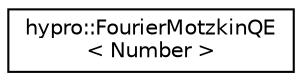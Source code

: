 digraph "Graphical Class Hierarchy"
{
  edge [fontname="Helvetica",fontsize="10",labelfontname="Helvetica",labelfontsize="10"];
  node [fontname="Helvetica",fontsize="10",shape=record];
  rankdir="LR";
  Node1 [label="hypro::FourierMotzkinQE\l\< Number \>",height=0.2,width=0.4,color="black", fillcolor="white", style="filled",URL="$classhypro_1_1FourierMotzkinQE.html",tooltip="Provides a simple implementation for Fourier Motzkin variable elimination for linear, existentially quantified constraints. "];
}
